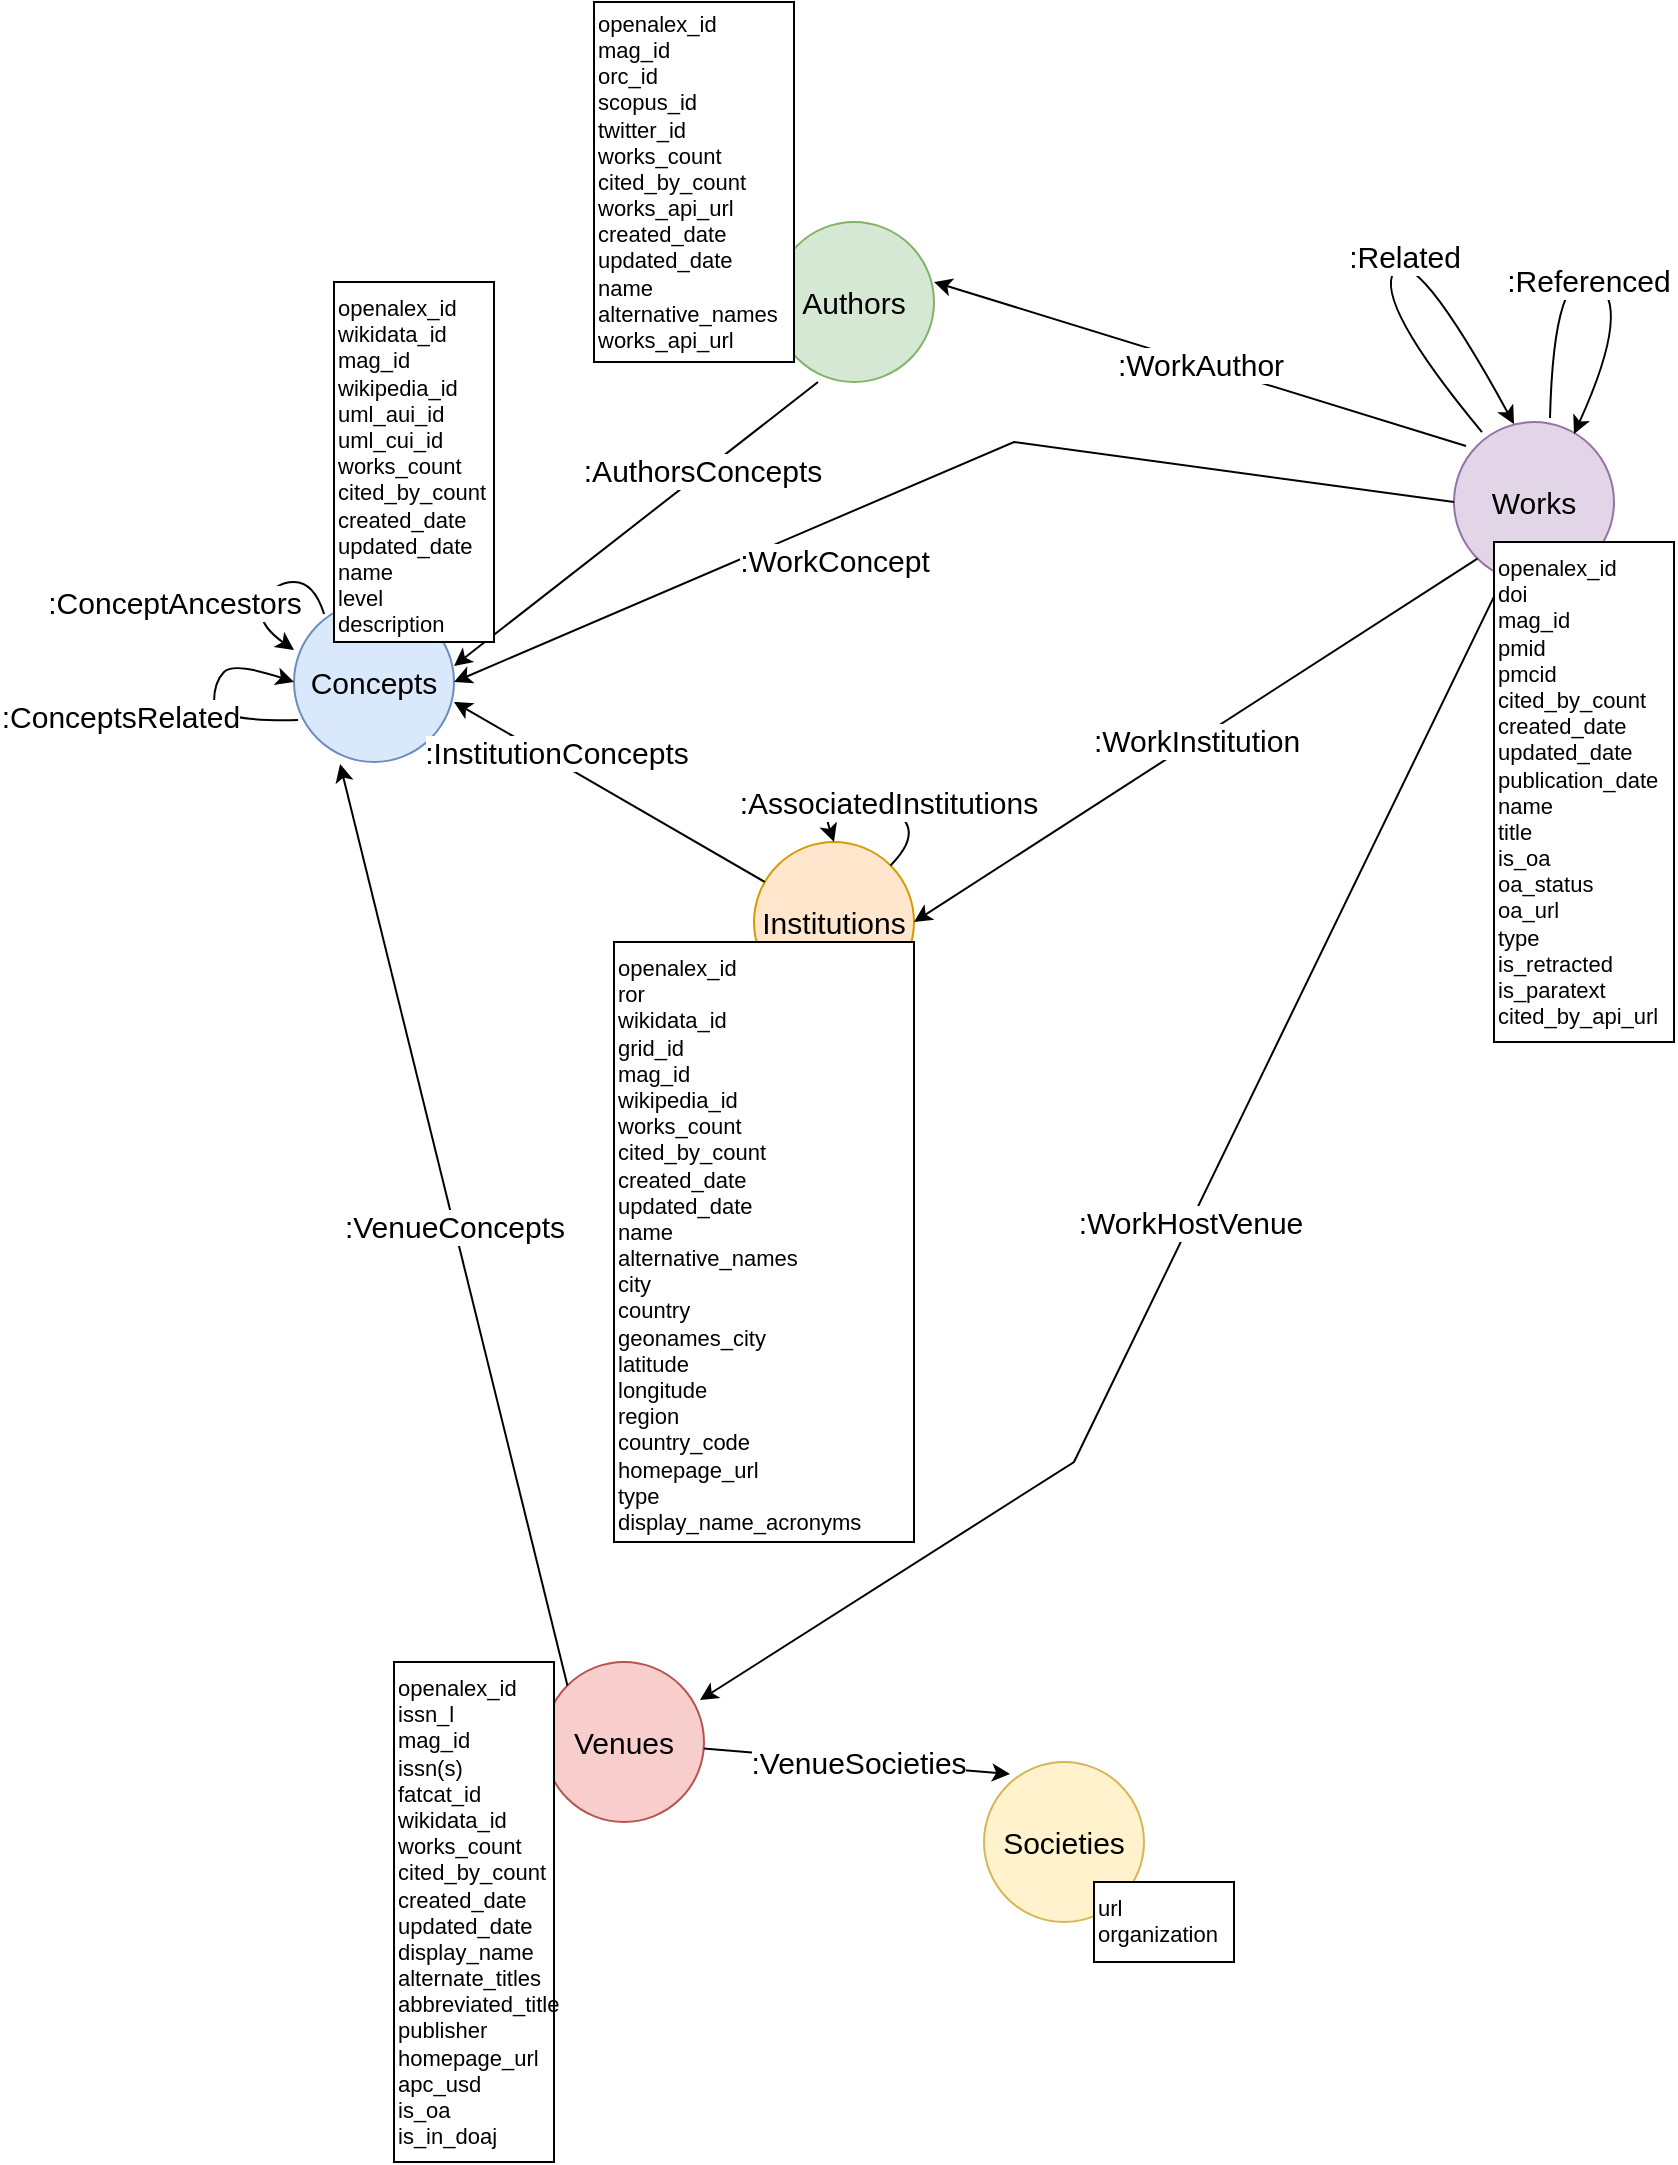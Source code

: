 <mxfile version="20.5.3" type="device"><diagram id="hYBQ7G32WPA3d8-V0ymF" name="Page-1"><mxGraphModel dx="1422" dy="762" grid="1" gridSize="10" guides="1" tooltips="1" connect="1" arrows="1" fold="1" page="1" pageScale="1" pageWidth="850" pageHeight="1100" math="0" shadow="0"><root><mxCell id="0"/><mxCell id="1" parent="0"/><mxCell id="spilQi4P8pxM-EPze6Mc-1" value="Authors" style="ellipse;whiteSpace=wrap;html=1;aspect=fixed;fontSize=15;fillColor=#d5e8d4;strokeColor=#82b366;" vertex="1" parent="1"><mxGeometry x="390" y="120" width="80" height="80" as="geometry"/></mxCell><mxCell id="spilQi4P8pxM-EPze6Mc-2" value="Works" style="ellipse;whiteSpace=wrap;html=1;aspect=fixed;fontSize=15;fillColor=#e1d5e7;strokeColor=#9673a6;" vertex="1" parent="1"><mxGeometry x="730" y="220" width="80" height="80" as="geometry"/></mxCell><mxCell id="spilQi4P8pxM-EPze6Mc-3" value="Concepts" style="ellipse;whiteSpace=wrap;html=1;aspect=fixed;fontSize=15;fillColor=#dae8fc;strokeColor=#6c8ebf;" vertex="1" parent="1"><mxGeometry x="150" y="310" width="80" height="80" as="geometry"/></mxCell><mxCell id="spilQi4P8pxM-EPze6Mc-4" value="Venues" style="ellipse;whiteSpace=wrap;html=1;aspect=fixed;fontSize=15;fillColor=#f8cecc;strokeColor=#b85450;" vertex="1" parent="1"><mxGeometry x="275" y="840" width="80" height="80" as="geometry"/></mxCell><mxCell id="spilQi4P8pxM-EPze6Mc-5" value="Institutions" style="ellipse;whiteSpace=wrap;html=1;aspect=fixed;fontSize=15;fillColor=#ffe6cc;strokeColor=#d79b00;" vertex="1" parent="1"><mxGeometry x="380" y="430" width="80" height="80" as="geometry"/></mxCell><mxCell id="spilQi4P8pxM-EPze6Mc-6" value=":AuthorsConcepts" style="endArrow=classic;html=1;rounded=0;fontSize=15;exitX=0.275;exitY=1;exitDx=0;exitDy=0;exitPerimeter=0;entryX=1;entryY=0.4;entryDx=0;entryDy=0;entryPerimeter=0;" edge="1" parent="1" source="spilQi4P8pxM-EPze6Mc-1" target="spilQi4P8pxM-EPze6Mc-3"><mxGeometry x="-0.374" y="-1" width="50" height="50" relative="1" as="geometry"><mxPoint x="260" y="170" as="sourcePoint"/><mxPoint x="310" y="120" as="targetPoint"/><mxPoint as="offset"/></mxGeometry></mxCell><mxCell id="spilQi4P8pxM-EPze6Mc-8" value=":InstitutionConcepts" style="endArrow=classic;html=1;rounded=0;fontSize=15;entryX=1;entryY=0.625;entryDx=0;entryDy=0;entryPerimeter=0;" edge="1" parent="1" source="spilQi4P8pxM-EPze6Mc-5" target="spilQi4P8pxM-EPze6Mc-3"><mxGeometry x="0.362" y="-4" width="50" height="50" relative="1" as="geometry"><mxPoint x="410" y="385" as="sourcePoint"/><mxPoint x="460" y="295" as="targetPoint"/><mxPoint as="offset"/></mxGeometry></mxCell><mxCell id="spilQi4P8pxM-EPze6Mc-9" value=":ConceptAncestors" style="curved=1;endArrow=classic;html=1;rounded=0;fontSize=15;exitX=0.188;exitY=0.075;exitDx=0;exitDy=0;exitPerimeter=0;entryX=0;entryY=0.3;entryDx=0;entryDy=0;entryPerimeter=0;" edge="1" parent="1" source="spilQi4P8pxM-EPze6Mc-3" target="spilQi4P8pxM-EPze6Mc-3"><mxGeometry x="0.416" y="-41" width="50" height="50" relative="1" as="geometry"><mxPoint x="90" y="260" as="sourcePoint"/><mxPoint x="140" y="210" as="targetPoint"/><Array as="points"><mxPoint x="160" y="300"/><mxPoint x="140" y="300"/><mxPoint x="130" y="320"/></Array><mxPoint x="-16" y="-44" as="offset"/></mxGeometry></mxCell><mxCell id="spilQi4P8pxM-EPze6Mc-10" value=":ConceptsRelated" style="curved=1;endArrow=classic;html=1;rounded=0;fontSize=15;exitX=0.025;exitY=0.738;exitDx=0;exitDy=0;exitPerimeter=0;entryX=0;entryY=0.5;entryDx=0;entryDy=0;" edge="1" parent="1" source="spilQi4P8pxM-EPze6Mc-3" target="spilQi4P8pxM-EPze6Mc-3"><mxGeometry x="0.233" y="54" width="50" height="50" relative="1" as="geometry"><mxPoint x="10" y="440" as="sourcePoint"/><mxPoint x="60" y="390" as="targetPoint"/><Array as="points"><mxPoint x="110" y="370"/><mxPoint x="110" y="350"/><mxPoint x="120" y="340"/></Array><mxPoint x="-12" y="58" as="offset"/></mxGeometry></mxCell><mxCell id="spilQi4P8pxM-EPze6Mc-12" value=":AssociatedInstitutions" style="curved=1;endArrow=classic;html=1;rounded=0;fontSize=15;entryX=0.5;entryY=0;entryDx=0;entryDy=0;exitX=1;exitY=0;exitDx=0;exitDy=0;" edge="1" parent="1" source="spilQi4P8pxM-EPze6Mc-5" target="spilQi4P8pxM-EPze6Mc-5"><mxGeometry x="-0.132" y="-3" width="50" height="50" relative="1" as="geometry"><mxPoint x="340" y="360" as="sourcePoint"/><mxPoint x="365" y="435" as="targetPoint"/><Array as="points"><mxPoint x="470" y="420"/><mxPoint x="410" y="400"/></Array><mxPoint x="-1" as="offset"/></mxGeometry></mxCell><mxCell id="spilQi4P8pxM-EPze6Mc-13" value="Societies" style="ellipse;whiteSpace=wrap;html=1;aspect=fixed;fontSize=15;fillColor=#fff2cc;strokeColor=#d6b656;" vertex="1" parent="1"><mxGeometry x="495" y="890" width="80" height="80" as="geometry"/></mxCell><mxCell id="spilQi4P8pxM-EPze6Mc-14" value=":VenueConcepts" style="endArrow=classic;html=1;rounded=0;fontSize=15;exitX=0;exitY=0;exitDx=0;exitDy=0;entryX=0.288;entryY=1.013;entryDx=0;entryDy=0;entryPerimeter=0;" edge="1" parent="1" source="spilQi4P8pxM-EPze6Mc-4" target="spilQi4P8pxM-EPze6Mc-3"><mxGeometry width="50" height="50" relative="1" as="geometry"><mxPoint x="400" y="420" as="sourcePoint"/><mxPoint x="450" y="370" as="targetPoint"/></mxGeometry></mxCell><mxCell id="spilQi4P8pxM-EPze6Mc-15" value=":VenueSocieties" style="endArrow=classic;html=1;rounded=0;fontSize=15;entryX=0.163;entryY=0.075;entryDx=0;entryDy=0;entryPerimeter=0;" edge="1" parent="1" source="spilQi4P8pxM-EPze6Mc-4" target="spilQi4P8pxM-EPze6Mc-13"><mxGeometry width="50" height="50" relative="1" as="geometry"><mxPoint x="495" y="825" as="sourcePoint"/><mxPoint x="545" y="775" as="targetPoint"/></mxGeometry></mxCell><mxCell id="spilQi4P8pxM-EPze6Mc-19" value=":WorkAuthor" style="endArrow=classic;html=1;rounded=0;fontSize=15;exitX=0.075;exitY=0.15;exitDx=0;exitDy=0;exitPerimeter=0;entryX=1;entryY=0.375;entryDx=0;entryDy=0;entryPerimeter=0;" edge="1" parent="1" source="spilQi4P8pxM-EPze6Mc-2" target="spilQi4P8pxM-EPze6Mc-1"><mxGeometry width="50" height="50" relative="1" as="geometry"><mxPoint x="560" y="220" as="sourcePoint"/><mxPoint x="610" y="170" as="targetPoint"/></mxGeometry></mxCell><mxCell id="spilQi4P8pxM-EPze6Mc-21" value=":WorkConcept" style="endArrow=classic;html=1;rounded=0;fontSize=15;exitX=0;exitY=0.5;exitDx=0;exitDy=0;entryX=1;entryY=0.5;entryDx=0;entryDy=0;" edge="1" parent="1" source="spilQi4P8pxM-EPze6Mc-2" target="spilQi4P8pxM-EPze6Mc-3"><mxGeometry x="0.247" y="19" width="50" height="50" relative="1" as="geometry"><mxPoint x="480" y="300" as="sourcePoint"/><mxPoint x="530" y="250" as="targetPoint"/><Array as="points"><mxPoint x="510" y="230"/></Array><mxPoint as="offset"/></mxGeometry></mxCell><mxCell id="spilQi4P8pxM-EPze6Mc-24" value="openalex_id&lt;br&gt;mag_id&lt;br&gt;orc_id&lt;br&gt;scopus_id&lt;br&gt;twitter_id&lt;br&gt;works_count&lt;br&gt;cited_by_count&lt;br&gt;works_api_url&lt;br&gt;created_date&lt;br&gt;updated_date&lt;br&gt;name&lt;br&gt;alternative_names&lt;br&gt;works_api_url" style="whiteSpace=wrap;html=1;fontSize=11;align=left;verticalAlign=middle;labelPosition=center;verticalLabelPosition=middle;" vertex="1" parent="1"><mxGeometry x="300" y="10" width="100" height="180" as="geometry"/></mxCell><mxCell id="spilQi4P8pxM-EPze6Mc-25" value="openalex_id&lt;br&gt;wikidata_id&lt;br&gt;mag_id&lt;br&gt;wikipedia_id&lt;br&gt;uml_aui_id&lt;br&gt;uml_cui_id&lt;br&gt;works_count&lt;br&gt;cited_by_count&lt;br&gt;created_date&lt;br&gt;updated_date&lt;br&gt;name&lt;br&gt;level&lt;br&gt;description" style="whiteSpace=wrap;html=1;fontSize=11;align=left;verticalAlign=top;" vertex="1" parent="1"><mxGeometry x="170" y="150" width="80" height="180" as="geometry"/></mxCell><mxCell id="spilQi4P8pxM-EPze6Mc-26" value="openalex_id&lt;br&gt;ror&lt;br&gt;wikidata_id&lt;br&gt;grid_id&lt;br&gt;mag_id&lt;br&gt;wikipedia_id&lt;br&gt;works_count&lt;br&gt;cited_by_count&lt;br&gt;created_date&lt;br&gt;updated_date&lt;br&gt;name&lt;br&gt;alternative_names&lt;br&gt;city&lt;br&gt;country&lt;br&gt;geonames_city&lt;br&gt;latitude&lt;br&gt;longitude&lt;br&gt;region&lt;br&gt;country_code&lt;br&gt;homepage_url&lt;br&gt;type&lt;br&gt;display_name_acronyms" style="whiteSpace=wrap;html=1;fontSize=11;align=left;verticalAlign=top;" vertex="1" parent="1"><mxGeometry x="310" y="480" width="150" height="300" as="geometry"/></mxCell><mxCell id="spilQi4P8pxM-EPze6Mc-27" value=":WorkInstitution" style="endArrow=classic;html=1;rounded=0;fontSize=15;exitX=0;exitY=1;exitDx=0;exitDy=0;entryX=1;entryY=0.5;entryDx=0;entryDy=0;" edge="1" parent="1" source="spilQi4P8pxM-EPze6Mc-2" target="spilQi4P8pxM-EPze6Mc-5"><mxGeometry width="50" height="50" relative="1" as="geometry"><mxPoint x="620" y="370" as="sourcePoint"/><mxPoint x="670" y="320" as="targetPoint"/></mxGeometry></mxCell><mxCell id="spilQi4P8pxM-EPze6Mc-28" value=":WorkHostVenue" style="endArrow=classic;html=1;rounded=0;fontSize=15;exitX=0.288;exitY=1.013;exitDx=0;exitDy=0;exitPerimeter=0;entryX=0.975;entryY=0.238;entryDx=0;entryDy=0;entryPerimeter=0;" edge="1" parent="1" source="spilQi4P8pxM-EPze6Mc-2" target="spilQi4P8pxM-EPze6Mc-4"><mxGeometry width="50" height="50" relative="1" as="geometry"><mxPoint x="400" y="680" as="sourcePoint"/><mxPoint x="450" y="630" as="targetPoint"/><Array as="points"><mxPoint x="540" y="740"/></Array></mxGeometry></mxCell><mxCell id="spilQi4P8pxM-EPze6Mc-29" value=":Related" style="curved=1;endArrow=classic;html=1;rounded=0;fontSize=15;exitX=0.175;exitY=0.063;exitDx=0;exitDy=0;exitPerimeter=0;entryX=0.375;entryY=0.013;entryDx=0;entryDy=0;entryPerimeter=0;" edge="1" parent="1" source="spilQi4P8pxM-EPze6Mc-2" target="spilQi4P8pxM-EPze6Mc-2"><mxGeometry width="50" height="50" relative="1" as="geometry"><mxPoint x="680" y="110" as="sourcePoint"/><mxPoint x="730" y="60" as="targetPoint"/><Array as="points"><mxPoint x="690" y="160"/><mxPoint x="710" y="130"/></Array></mxGeometry></mxCell><mxCell id="spilQi4P8pxM-EPze6Mc-30" value=":Referenced" style="curved=1;endArrow=classic;html=1;rounded=0;fontSize=15;exitX=0.6;exitY=-0.025;exitDx=0;exitDy=0;exitPerimeter=0;entryX=0.75;entryY=0.075;entryDx=0;entryDy=0;entryPerimeter=0;" edge="1" parent="1" source="spilQi4P8pxM-EPze6Mc-2" target="spilQi4P8pxM-EPze6Mc-2"><mxGeometry width="50" height="50" relative="1" as="geometry"><mxPoint x="760" y="90" as="sourcePoint"/><mxPoint x="820" y="220" as="targetPoint"/><Array as="points"><mxPoint x="780" y="140"/><mxPoint x="820" y="160"/></Array></mxGeometry></mxCell><mxCell id="spilQi4P8pxM-EPze6Mc-31" value="openalex_id&lt;br&gt;doi&lt;br&gt;mag_id&lt;br&gt;pmid&lt;br&gt;pmcid&lt;br&gt;cited_by_count&lt;br&gt;created_date&lt;br&gt;updated_date&lt;br&gt;publication_date&lt;br&gt;name&lt;br&gt;title&lt;br&gt;is_oa&lt;br&gt;oa_status&lt;br&gt;oa_url&lt;br&gt;type&lt;br&gt;is_retracted&lt;br&gt;is_paratext&lt;br&gt;cited_by_api_url" style="whiteSpace=wrap;html=1;fontSize=11;align=left;verticalAlign=top;" vertex="1" parent="1"><mxGeometry x="750" y="280" width="90" height="250" as="geometry"/></mxCell><mxCell id="spilQi4P8pxM-EPze6Mc-32" value="openalex_id&lt;br&gt;issn_l&lt;br&gt;mag_id&lt;br&gt;issn(s)&lt;br&gt;fatcat_id&lt;br&gt;wikidata_id&lt;br&gt;works_count&lt;br&gt;cited_by_count&lt;br&gt;created_date&lt;br&gt;updated_date&lt;br&gt;display_name&lt;br&gt;alternate_titles&lt;br&gt;abbreviated_title&lt;br&gt;publisher&lt;br&gt;homepage_url&lt;br&gt;apc_usd&lt;br&gt;is_oa&lt;br&gt;is_in_doaj" style="whiteSpace=wrap;html=1;fontSize=11;align=left;verticalAlign=top;" vertex="1" parent="1"><mxGeometry x="200" y="840" width="80" height="250" as="geometry"/></mxCell><mxCell id="spilQi4P8pxM-EPze6Mc-33" value="url&lt;br&gt;organization" style="whiteSpace=wrap;html=1;fontSize=11;align=left;verticalAlign=top;" vertex="1" parent="1"><mxGeometry x="550" y="950" width="70" height="40" as="geometry"/></mxCell></root></mxGraphModel></diagram></mxfile>